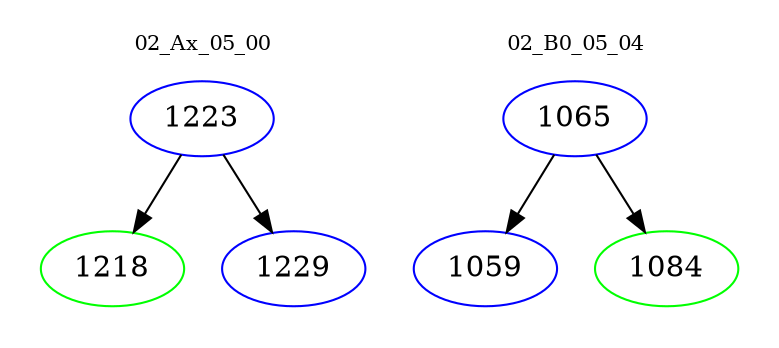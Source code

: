 digraph{
subgraph cluster_0 {
color = white
label = "02_Ax_05_00";
fontsize=10;
T0_1223 [label="1223", color="blue"]
T0_1223 -> T0_1218 [color="black"]
T0_1218 [label="1218", color="green"]
T0_1223 -> T0_1229 [color="black"]
T0_1229 [label="1229", color="blue"]
}
subgraph cluster_1 {
color = white
label = "02_B0_05_04";
fontsize=10;
T1_1065 [label="1065", color="blue"]
T1_1065 -> T1_1059 [color="black"]
T1_1059 [label="1059", color="blue"]
T1_1065 -> T1_1084 [color="black"]
T1_1084 [label="1084", color="green"]
}
}
